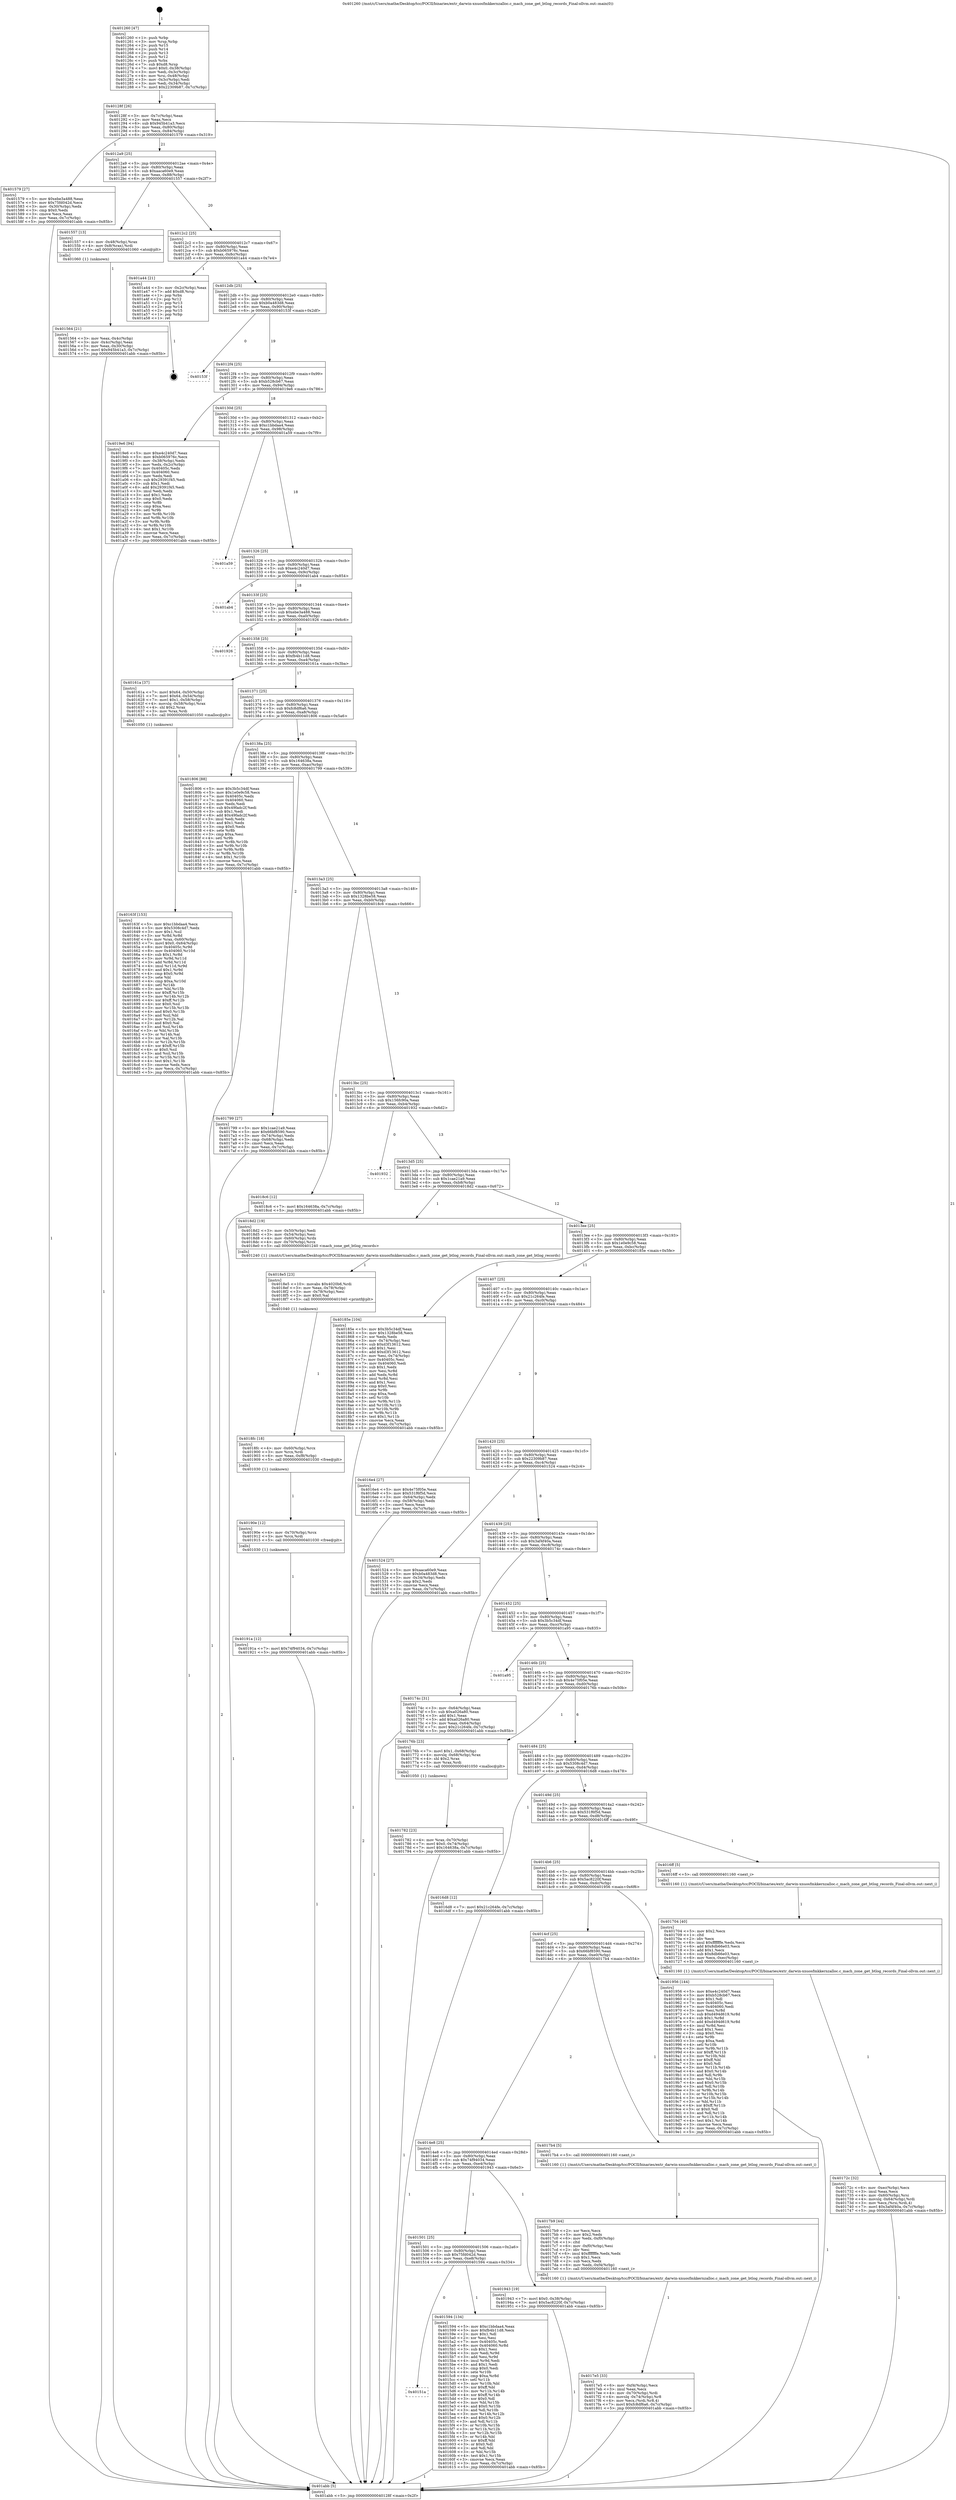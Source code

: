 digraph "0x401260" {
  label = "0x401260 (/mnt/c/Users/mathe/Desktop/tcc/POCII/binaries/extr_darwin-xnuosfmkkernzalloc.c_mach_zone_get_btlog_records_Final-ollvm.out::main(0))"
  labelloc = "t"
  node[shape=record]

  Entry [label="",width=0.3,height=0.3,shape=circle,fillcolor=black,style=filled]
  "0x40128f" [label="{
     0x40128f [26]\l
     | [instrs]\l
     &nbsp;&nbsp;0x40128f \<+3\>: mov -0x7c(%rbp),%eax\l
     &nbsp;&nbsp;0x401292 \<+2\>: mov %eax,%ecx\l
     &nbsp;&nbsp;0x401294 \<+6\>: sub $0x945b41a3,%ecx\l
     &nbsp;&nbsp;0x40129a \<+3\>: mov %eax,-0x80(%rbp)\l
     &nbsp;&nbsp;0x40129d \<+6\>: mov %ecx,-0x84(%rbp)\l
     &nbsp;&nbsp;0x4012a3 \<+6\>: je 0000000000401579 \<main+0x319\>\l
  }"]
  "0x401579" [label="{
     0x401579 [27]\l
     | [instrs]\l
     &nbsp;&nbsp;0x401579 \<+5\>: mov $0xebe3a488,%eax\l
     &nbsp;&nbsp;0x40157e \<+5\>: mov $0x75fd042d,%ecx\l
     &nbsp;&nbsp;0x401583 \<+3\>: mov -0x30(%rbp),%edx\l
     &nbsp;&nbsp;0x401586 \<+3\>: cmp $0x0,%edx\l
     &nbsp;&nbsp;0x401589 \<+3\>: cmove %ecx,%eax\l
     &nbsp;&nbsp;0x40158c \<+3\>: mov %eax,-0x7c(%rbp)\l
     &nbsp;&nbsp;0x40158f \<+5\>: jmp 0000000000401abb \<main+0x85b\>\l
  }"]
  "0x4012a9" [label="{
     0x4012a9 [25]\l
     | [instrs]\l
     &nbsp;&nbsp;0x4012a9 \<+5\>: jmp 00000000004012ae \<main+0x4e\>\l
     &nbsp;&nbsp;0x4012ae \<+3\>: mov -0x80(%rbp),%eax\l
     &nbsp;&nbsp;0x4012b1 \<+5\>: sub $0xaaca60e9,%eax\l
     &nbsp;&nbsp;0x4012b6 \<+6\>: mov %eax,-0x88(%rbp)\l
     &nbsp;&nbsp;0x4012bc \<+6\>: je 0000000000401557 \<main+0x2f7\>\l
  }"]
  Exit [label="",width=0.3,height=0.3,shape=circle,fillcolor=black,style=filled,peripheries=2]
  "0x401557" [label="{
     0x401557 [13]\l
     | [instrs]\l
     &nbsp;&nbsp;0x401557 \<+4\>: mov -0x48(%rbp),%rax\l
     &nbsp;&nbsp;0x40155b \<+4\>: mov 0x8(%rax),%rdi\l
     &nbsp;&nbsp;0x40155f \<+5\>: call 0000000000401060 \<atoi@plt\>\l
     | [calls]\l
     &nbsp;&nbsp;0x401060 \{1\} (unknown)\l
  }"]
  "0x4012c2" [label="{
     0x4012c2 [25]\l
     | [instrs]\l
     &nbsp;&nbsp;0x4012c2 \<+5\>: jmp 00000000004012c7 \<main+0x67\>\l
     &nbsp;&nbsp;0x4012c7 \<+3\>: mov -0x80(%rbp),%eax\l
     &nbsp;&nbsp;0x4012ca \<+5\>: sub $0xb065976c,%eax\l
     &nbsp;&nbsp;0x4012cf \<+6\>: mov %eax,-0x8c(%rbp)\l
     &nbsp;&nbsp;0x4012d5 \<+6\>: je 0000000000401a44 \<main+0x7e4\>\l
  }"]
  "0x40191a" [label="{
     0x40191a [12]\l
     | [instrs]\l
     &nbsp;&nbsp;0x40191a \<+7\>: movl $0x74f94034,-0x7c(%rbp)\l
     &nbsp;&nbsp;0x401921 \<+5\>: jmp 0000000000401abb \<main+0x85b\>\l
  }"]
  "0x401a44" [label="{
     0x401a44 [21]\l
     | [instrs]\l
     &nbsp;&nbsp;0x401a44 \<+3\>: mov -0x2c(%rbp),%eax\l
     &nbsp;&nbsp;0x401a47 \<+7\>: add $0xd8,%rsp\l
     &nbsp;&nbsp;0x401a4e \<+1\>: pop %rbx\l
     &nbsp;&nbsp;0x401a4f \<+2\>: pop %r12\l
     &nbsp;&nbsp;0x401a51 \<+2\>: pop %r13\l
     &nbsp;&nbsp;0x401a53 \<+2\>: pop %r14\l
     &nbsp;&nbsp;0x401a55 \<+2\>: pop %r15\l
     &nbsp;&nbsp;0x401a57 \<+1\>: pop %rbp\l
     &nbsp;&nbsp;0x401a58 \<+1\>: ret\l
  }"]
  "0x4012db" [label="{
     0x4012db [25]\l
     | [instrs]\l
     &nbsp;&nbsp;0x4012db \<+5\>: jmp 00000000004012e0 \<main+0x80\>\l
     &nbsp;&nbsp;0x4012e0 \<+3\>: mov -0x80(%rbp),%eax\l
     &nbsp;&nbsp;0x4012e3 \<+5\>: sub $0xb0a483d8,%eax\l
     &nbsp;&nbsp;0x4012e8 \<+6\>: mov %eax,-0x90(%rbp)\l
     &nbsp;&nbsp;0x4012ee \<+6\>: je 000000000040153f \<main+0x2df\>\l
  }"]
  "0x40190e" [label="{
     0x40190e [12]\l
     | [instrs]\l
     &nbsp;&nbsp;0x40190e \<+4\>: mov -0x70(%rbp),%rcx\l
     &nbsp;&nbsp;0x401912 \<+3\>: mov %rcx,%rdi\l
     &nbsp;&nbsp;0x401915 \<+5\>: call 0000000000401030 \<free@plt\>\l
     | [calls]\l
     &nbsp;&nbsp;0x401030 \{1\} (unknown)\l
  }"]
  "0x40153f" [label="{
     0x40153f\l
  }", style=dashed]
  "0x4012f4" [label="{
     0x4012f4 [25]\l
     | [instrs]\l
     &nbsp;&nbsp;0x4012f4 \<+5\>: jmp 00000000004012f9 \<main+0x99\>\l
     &nbsp;&nbsp;0x4012f9 \<+3\>: mov -0x80(%rbp),%eax\l
     &nbsp;&nbsp;0x4012fc \<+5\>: sub $0xb528cb67,%eax\l
     &nbsp;&nbsp;0x401301 \<+6\>: mov %eax,-0x94(%rbp)\l
     &nbsp;&nbsp;0x401307 \<+6\>: je 00000000004019e6 \<main+0x786\>\l
  }"]
  "0x4018fc" [label="{
     0x4018fc [18]\l
     | [instrs]\l
     &nbsp;&nbsp;0x4018fc \<+4\>: mov -0x60(%rbp),%rcx\l
     &nbsp;&nbsp;0x401900 \<+3\>: mov %rcx,%rdi\l
     &nbsp;&nbsp;0x401903 \<+6\>: mov %eax,-0xf8(%rbp)\l
     &nbsp;&nbsp;0x401909 \<+5\>: call 0000000000401030 \<free@plt\>\l
     | [calls]\l
     &nbsp;&nbsp;0x401030 \{1\} (unknown)\l
  }"]
  "0x4019e6" [label="{
     0x4019e6 [94]\l
     | [instrs]\l
     &nbsp;&nbsp;0x4019e6 \<+5\>: mov $0xe4c240d7,%eax\l
     &nbsp;&nbsp;0x4019eb \<+5\>: mov $0xb065976c,%ecx\l
     &nbsp;&nbsp;0x4019f0 \<+3\>: mov -0x38(%rbp),%edx\l
     &nbsp;&nbsp;0x4019f3 \<+3\>: mov %edx,-0x2c(%rbp)\l
     &nbsp;&nbsp;0x4019f6 \<+7\>: mov 0x40405c,%edx\l
     &nbsp;&nbsp;0x4019fd \<+7\>: mov 0x404060,%esi\l
     &nbsp;&nbsp;0x401a04 \<+2\>: mov %edx,%edi\l
     &nbsp;&nbsp;0x401a06 \<+6\>: sub $0x29391f45,%edi\l
     &nbsp;&nbsp;0x401a0c \<+3\>: sub $0x1,%edi\l
     &nbsp;&nbsp;0x401a0f \<+6\>: add $0x29391f45,%edi\l
     &nbsp;&nbsp;0x401a15 \<+3\>: imul %edi,%edx\l
     &nbsp;&nbsp;0x401a18 \<+3\>: and $0x1,%edx\l
     &nbsp;&nbsp;0x401a1b \<+3\>: cmp $0x0,%edx\l
     &nbsp;&nbsp;0x401a1e \<+4\>: sete %r8b\l
     &nbsp;&nbsp;0x401a22 \<+3\>: cmp $0xa,%esi\l
     &nbsp;&nbsp;0x401a25 \<+4\>: setl %r9b\l
     &nbsp;&nbsp;0x401a29 \<+3\>: mov %r8b,%r10b\l
     &nbsp;&nbsp;0x401a2c \<+3\>: and %r9b,%r10b\l
     &nbsp;&nbsp;0x401a2f \<+3\>: xor %r9b,%r8b\l
     &nbsp;&nbsp;0x401a32 \<+3\>: or %r8b,%r10b\l
     &nbsp;&nbsp;0x401a35 \<+4\>: test $0x1,%r10b\l
     &nbsp;&nbsp;0x401a39 \<+3\>: cmovne %ecx,%eax\l
     &nbsp;&nbsp;0x401a3c \<+3\>: mov %eax,-0x7c(%rbp)\l
     &nbsp;&nbsp;0x401a3f \<+5\>: jmp 0000000000401abb \<main+0x85b\>\l
  }"]
  "0x40130d" [label="{
     0x40130d [25]\l
     | [instrs]\l
     &nbsp;&nbsp;0x40130d \<+5\>: jmp 0000000000401312 \<main+0xb2\>\l
     &nbsp;&nbsp;0x401312 \<+3\>: mov -0x80(%rbp),%eax\l
     &nbsp;&nbsp;0x401315 \<+5\>: sub $0xc1bbdaa4,%eax\l
     &nbsp;&nbsp;0x40131a \<+6\>: mov %eax,-0x98(%rbp)\l
     &nbsp;&nbsp;0x401320 \<+6\>: je 0000000000401a59 \<main+0x7f9\>\l
  }"]
  "0x4018e5" [label="{
     0x4018e5 [23]\l
     | [instrs]\l
     &nbsp;&nbsp;0x4018e5 \<+10\>: movabs $0x4020b6,%rdi\l
     &nbsp;&nbsp;0x4018ef \<+3\>: mov %eax,-0x78(%rbp)\l
     &nbsp;&nbsp;0x4018f2 \<+3\>: mov -0x78(%rbp),%esi\l
     &nbsp;&nbsp;0x4018f5 \<+2\>: mov $0x0,%al\l
     &nbsp;&nbsp;0x4018f7 \<+5\>: call 0000000000401040 \<printf@plt\>\l
     | [calls]\l
     &nbsp;&nbsp;0x401040 \{1\} (unknown)\l
  }"]
  "0x401a59" [label="{
     0x401a59\l
  }", style=dashed]
  "0x401326" [label="{
     0x401326 [25]\l
     | [instrs]\l
     &nbsp;&nbsp;0x401326 \<+5\>: jmp 000000000040132b \<main+0xcb\>\l
     &nbsp;&nbsp;0x40132b \<+3\>: mov -0x80(%rbp),%eax\l
     &nbsp;&nbsp;0x40132e \<+5\>: sub $0xe4c240d7,%eax\l
     &nbsp;&nbsp;0x401333 \<+6\>: mov %eax,-0x9c(%rbp)\l
     &nbsp;&nbsp;0x401339 \<+6\>: je 0000000000401ab4 \<main+0x854\>\l
  }"]
  "0x4017e5" [label="{
     0x4017e5 [33]\l
     | [instrs]\l
     &nbsp;&nbsp;0x4017e5 \<+6\>: mov -0xf4(%rbp),%ecx\l
     &nbsp;&nbsp;0x4017eb \<+3\>: imul %eax,%ecx\l
     &nbsp;&nbsp;0x4017ee \<+4\>: mov -0x70(%rbp),%rdi\l
     &nbsp;&nbsp;0x4017f2 \<+4\>: movslq -0x74(%rbp),%r8\l
     &nbsp;&nbsp;0x4017f6 \<+4\>: mov %ecx,(%rdi,%r8,4)\l
     &nbsp;&nbsp;0x4017fa \<+7\>: movl $0xfc8df6a6,-0x7c(%rbp)\l
     &nbsp;&nbsp;0x401801 \<+5\>: jmp 0000000000401abb \<main+0x85b\>\l
  }"]
  "0x401ab4" [label="{
     0x401ab4\l
  }", style=dashed]
  "0x40133f" [label="{
     0x40133f [25]\l
     | [instrs]\l
     &nbsp;&nbsp;0x40133f \<+5\>: jmp 0000000000401344 \<main+0xe4\>\l
     &nbsp;&nbsp;0x401344 \<+3\>: mov -0x80(%rbp),%eax\l
     &nbsp;&nbsp;0x401347 \<+5\>: sub $0xebe3a488,%eax\l
     &nbsp;&nbsp;0x40134c \<+6\>: mov %eax,-0xa0(%rbp)\l
     &nbsp;&nbsp;0x401352 \<+6\>: je 0000000000401926 \<main+0x6c6\>\l
  }"]
  "0x4017b9" [label="{
     0x4017b9 [44]\l
     | [instrs]\l
     &nbsp;&nbsp;0x4017b9 \<+2\>: xor %ecx,%ecx\l
     &nbsp;&nbsp;0x4017bb \<+5\>: mov $0x2,%edx\l
     &nbsp;&nbsp;0x4017c0 \<+6\>: mov %edx,-0xf0(%rbp)\l
     &nbsp;&nbsp;0x4017c6 \<+1\>: cltd\l
     &nbsp;&nbsp;0x4017c7 \<+6\>: mov -0xf0(%rbp),%esi\l
     &nbsp;&nbsp;0x4017cd \<+2\>: idiv %esi\l
     &nbsp;&nbsp;0x4017cf \<+6\>: imul $0xfffffffe,%edx,%edx\l
     &nbsp;&nbsp;0x4017d5 \<+3\>: sub $0x1,%ecx\l
     &nbsp;&nbsp;0x4017d8 \<+2\>: sub %ecx,%edx\l
     &nbsp;&nbsp;0x4017da \<+6\>: mov %edx,-0xf4(%rbp)\l
     &nbsp;&nbsp;0x4017e0 \<+5\>: call 0000000000401160 \<next_i\>\l
     | [calls]\l
     &nbsp;&nbsp;0x401160 \{1\} (/mnt/c/Users/mathe/Desktop/tcc/POCII/binaries/extr_darwin-xnuosfmkkernzalloc.c_mach_zone_get_btlog_records_Final-ollvm.out::next_i)\l
  }"]
  "0x401926" [label="{
     0x401926\l
  }", style=dashed]
  "0x401358" [label="{
     0x401358 [25]\l
     | [instrs]\l
     &nbsp;&nbsp;0x401358 \<+5\>: jmp 000000000040135d \<main+0xfd\>\l
     &nbsp;&nbsp;0x40135d \<+3\>: mov -0x80(%rbp),%eax\l
     &nbsp;&nbsp;0x401360 \<+5\>: sub $0xfb4b11d8,%eax\l
     &nbsp;&nbsp;0x401365 \<+6\>: mov %eax,-0xa4(%rbp)\l
     &nbsp;&nbsp;0x40136b \<+6\>: je 000000000040161a \<main+0x3ba\>\l
  }"]
  "0x401782" [label="{
     0x401782 [23]\l
     | [instrs]\l
     &nbsp;&nbsp;0x401782 \<+4\>: mov %rax,-0x70(%rbp)\l
     &nbsp;&nbsp;0x401786 \<+7\>: movl $0x0,-0x74(%rbp)\l
     &nbsp;&nbsp;0x40178d \<+7\>: movl $0x164638a,-0x7c(%rbp)\l
     &nbsp;&nbsp;0x401794 \<+5\>: jmp 0000000000401abb \<main+0x85b\>\l
  }"]
  "0x40161a" [label="{
     0x40161a [37]\l
     | [instrs]\l
     &nbsp;&nbsp;0x40161a \<+7\>: movl $0x64,-0x50(%rbp)\l
     &nbsp;&nbsp;0x401621 \<+7\>: movl $0x64,-0x54(%rbp)\l
     &nbsp;&nbsp;0x401628 \<+7\>: movl $0x1,-0x58(%rbp)\l
     &nbsp;&nbsp;0x40162f \<+4\>: movslq -0x58(%rbp),%rax\l
     &nbsp;&nbsp;0x401633 \<+4\>: shl $0x2,%rax\l
     &nbsp;&nbsp;0x401637 \<+3\>: mov %rax,%rdi\l
     &nbsp;&nbsp;0x40163a \<+5\>: call 0000000000401050 \<malloc@plt\>\l
     | [calls]\l
     &nbsp;&nbsp;0x401050 \{1\} (unknown)\l
  }"]
  "0x401371" [label="{
     0x401371 [25]\l
     | [instrs]\l
     &nbsp;&nbsp;0x401371 \<+5\>: jmp 0000000000401376 \<main+0x116\>\l
     &nbsp;&nbsp;0x401376 \<+3\>: mov -0x80(%rbp),%eax\l
     &nbsp;&nbsp;0x401379 \<+5\>: sub $0xfc8df6a6,%eax\l
     &nbsp;&nbsp;0x40137e \<+6\>: mov %eax,-0xa8(%rbp)\l
     &nbsp;&nbsp;0x401384 \<+6\>: je 0000000000401806 \<main+0x5a6\>\l
  }"]
  "0x40172c" [label="{
     0x40172c [32]\l
     | [instrs]\l
     &nbsp;&nbsp;0x40172c \<+6\>: mov -0xec(%rbp),%ecx\l
     &nbsp;&nbsp;0x401732 \<+3\>: imul %eax,%ecx\l
     &nbsp;&nbsp;0x401735 \<+4\>: mov -0x60(%rbp),%rsi\l
     &nbsp;&nbsp;0x401739 \<+4\>: movslq -0x64(%rbp),%rdi\l
     &nbsp;&nbsp;0x40173d \<+3\>: mov %ecx,(%rsi,%rdi,4)\l
     &nbsp;&nbsp;0x401740 \<+7\>: movl $0x3af4f40a,-0x7c(%rbp)\l
     &nbsp;&nbsp;0x401747 \<+5\>: jmp 0000000000401abb \<main+0x85b\>\l
  }"]
  "0x401806" [label="{
     0x401806 [88]\l
     | [instrs]\l
     &nbsp;&nbsp;0x401806 \<+5\>: mov $0x3b5c34df,%eax\l
     &nbsp;&nbsp;0x40180b \<+5\>: mov $0x1e0e9c58,%ecx\l
     &nbsp;&nbsp;0x401810 \<+7\>: mov 0x40405c,%edx\l
     &nbsp;&nbsp;0x401817 \<+7\>: mov 0x404060,%esi\l
     &nbsp;&nbsp;0x40181e \<+2\>: mov %edx,%edi\l
     &nbsp;&nbsp;0x401820 \<+6\>: sub $0x49fadc2f,%edi\l
     &nbsp;&nbsp;0x401826 \<+3\>: sub $0x1,%edi\l
     &nbsp;&nbsp;0x401829 \<+6\>: add $0x49fadc2f,%edi\l
     &nbsp;&nbsp;0x40182f \<+3\>: imul %edi,%edx\l
     &nbsp;&nbsp;0x401832 \<+3\>: and $0x1,%edx\l
     &nbsp;&nbsp;0x401835 \<+3\>: cmp $0x0,%edx\l
     &nbsp;&nbsp;0x401838 \<+4\>: sete %r8b\l
     &nbsp;&nbsp;0x40183c \<+3\>: cmp $0xa,%esi\l
     &nbsp;&nbsp;0x40183f \<+4\>: setl %r9b\l
     &nbsp;&nbsp;0x401843 \<+3\>: mov %r8b,%r10b\l
     &nbsp;&nbsp;0x401846 \<+3\>: and %r9b,%r10b\l
     &nbsp;&nbsp;0x401849 \<+3\>: xor %r9b,%r8b\l
     &nbsp;&nbsp;0x40184c \<+3\>: or %r8b,%r10b\l
     &nbsp;&nbsp;0x40184f \<+4\>: test $0x1,%r10b\l
     &nbsp;&nbsp;0x401853 \<+3\>: cmovne %ecx,%eax\l
     &nbsp;&nbsp;0x401856 \<+3\>: mov %eax,-0x7c(%rbp)\l
     &nbsp;&nbsp;0x401859 \<+5\>: jmp 0000000000401abb \<main+0x85b\>\l
  }"]
  "0x40138a" [label="{
     0x40138a [25]\l
     | [instrs]\l
     &nbsp;&nbsp;0x40138a \<+5\>: jmp 000000000040138f \<main+0x12f\>\l
     &nbsp;&nbsp;0x40138f \<+3\>: mov -0x80(%rbp),%eax\l
     &nbsp;&nbsp;0x401392 \<+5\>: sub $0x164638a,%eax\l
     &nbsp;&nbsp;0x401397 \<+6\>: mov %eax,-0xac(%rbp)\l
     &nbsp;&nbsp;0x40139d \<+6\>: je 0000000000401799 \<main+0x539\>\l
  }"]
  "0x401704" [label="{
     0x401704 [40]\l
     | [instrs]\l
     &nbsp;&nbsp;0x401704 \<+5\>: mov $0x2,%ecx\l
     &nbsp;&nbsp;0x401709 \<+1\>: cltd\l
     &nbsp;&nbsp;0x40170a \<+2\>: idiv %ecx\l
     &nbsp;&nbsp;0x40170c \<+6\>: imul $0xfffffffe,%edx,%ecx\l
     &nbsp;&nbsp;0x401712 \<+6\>: add $0x8db66e03,%ecx\l
     &nbsp;&nbsp;0x401718 \<+3\>: add $0x1,%ecx\l
     &nbsp;&nbsp;0x40171b \<+6\>: sub $0x8db66e03,%ecx\l
     &nbsp;&nbsp;0x401721 \<+6\>: mov %ecx,-0xec(%rbp)\l
     &nbsp;&nbsp;0x401727 \<+5\>: call 0000000000401160 \<next_i\>\l
     | [calls]\l
     &nbsp;&nbsp;0x401160 \{1\} (/mnt/c/Users/mathe/Desktop/tcc/POCII/binaries/extr_darwin-xnuosfmkkernzalloc.c_mach_zone_get_btlog_records_Final-ollvm.out::next_i)\l
  }"]
  "0x401799" [label="{
     0x401799 [27]\l
     | [instrs]\l
     &nbsp;&nbsp;0x401799 \<+5\>: mov $0x1cae21a9,%eax\l
     &nbsp;&nbsp;0x40179e \<+5\>: mov $0x66bf8590,%ecx\l
     &nbsp;&nbsp;0x4017a3 \<+3\>: mov -0x74(%rbp),%edx\l
     &nbsp;&nbsp;0x4017a6 \<+3\>: cmp -0x68(%rbp),%edx\l
     &nbsp;&nbsp;0x4017a9 \<+3\>: cmovl %ecx,%eax\l
     &nbsp;&nbsp;0x4017ac \<+3\>: mov %eax,-0x7c(%rbp)\l
     &nbsp;&nbsp;0x4017af \<+5\>: jmp 0000000000401abb \<main+0x85b\>\l
  }"]
  "0x4013a3" [label="{
     0x4013a3 [25]\l
     | [instrs]\l
     &nbsp;&nbsp;0x4013a3 \<+5\>: jmp 00000000004013a8 \<main+0x148\>\l
     &nbsp;&nbsp;0x4013a8 \<+3\>: mov -0x80(%rbp),%eax\l
     &nbsp;&nbsp;0x4013ab \<+5\>: sub $0x1328be58,%eax\l
     &nbsp;&nbsp;0x4013b0 \<+6\>: mov %eax,-0xb0(%rbp)\l
     &nbsp;&nbsp;0x4013b6 \<+6\>: je 00000000004018c6 \<main+0x666\>\l
  }"]
  "0x40163f" [label="{
     0x40163f [153]\l
     | [instrs]\l
     &nbsp;&nbsp;0x40163f \<+5\>: mov $0xc1bbdaa4,%ecx\l
     &nbsp;&nbsp;0x401644 \<+5\>: mov $0x5308c4d7,%edx\l
     &nbsp;&nbsp;0x401649 \<+3\>: mov $0x1,%sil\l
     &nbsp;&nbsp;0x40164c \<+3\>: xor %r8d,%r8d\l
     &nbsp;&nbsp;0x40164f \<+4\>: mov %rax,-0x60(%rbp)\l
     &nbsp;&nbsp;0x401653 \<+7\>: movl $0x0,-0x64(%rbp)\l
     &nbsp;&nbsp;0x40165a \<+8\>: mov 0x40405c,%r9d\l
     &nbsp;&nbsp;0x401662 \<+8\>: mov 0x404060,%r10d\l
     &nbsp;&nbsp;0x40166a \<+4\>: sub $0x1,%r8d\l
     &nbsp;&nbsp;0x40166e \<+3\>: mov %r9d,%r11d\l
     &nbsp;&nbsp;0x401671 \<+3\>: add %r8d,%r11d\l
     &nbsp;&nbsp;0x401674 \<+4\>: imul %r11d,%r9d\l
     &nbsp;&nbsp;0x401678 \<+4\>: and $0x1,%r9d\l
     &nbsp;&nbsp;0x40167c \<+4\>: cmp $0x0,%r9d\l
     &nbsp;&nbsp;0x401680 \<+3\>: sete %bl\l
     &nbsp;&nbsp;0x401683 \<+4\>: cmp $0xa,%r10d\l
     &nbsp;&nbsp;0x401687 \<+4\>: setl %r14b\l
     &nbsp;&nbsp;0x40168b \<+3\>: mov %bl,%r15b\l
     &nbsp;&nbsp;0x40168e \<+4\>: xor $0xff,%r15b\l
     &nbsp;&nbsp;0x401692 \<+3\>: mov %r14b,%r12b\l
     &nbsp;&nbsp;0x401695 \<+4\>: xor $0xff,%r12b\l
     &nbsp;&nbsp;0x401699 \<+4\>: xor $0x0,%sil\l
     &nbsp;&nbsp;0x40169d \<+3\>: mov %r15b,%r13b\l
     &nbsp;&nbsp;0x4016a0 \<+4\>: and $0x0,%r13b\l
     &nbsp;&nbsp;0x4016a4 \<+3\>: and %sil,%bl\l
     &nbsp;&nbsp;0x4016a7 \<+3\>: mov %r12b,%al\l
     &nbsp;&nbsp;0x4016aa \<+2\>: and $0x0,%al\l
     &nbsp;&nbsp;0x4016ac \<+3\>: and %sil,%r14b\l
     &nbsp;&nbsp;0x4016af \<+3\>: or %bl,%r13b\l
     &nbsp;&nbsp;0x4016b2 \<+3\>: or %r14b,%al\l
     &nbsp;&nbsp;0x4016b5 \<+3\>: xor %al,%r13b\l
     &nbsp;&nbsp;0x4016b8 \<+3\>: or %r12b,%r15b\l
     &nbsp;&nbsp;0x4016bb \<+4\>: xor $0xff,%r15b\l
     &nbsp;&nbsp;0x4016bf \<+4\>: or $0x0,%sil\l
     &nbsp;&nbsp;0x4016c3 \<+3\>: and %sil,%r15b\l
     &nbsp;&nbsp;0x4016c6 \<+3\>: or %r15b,%r13b\l
     &nbsp;&nbsp;0x4016c9 \<+4\>: test $0x1,%r13b\l
     &nbsp;&nbsp;0x4016cd \<+3\>: cmovne %edx,%ecx\l
     &nbsp;&nbsp;0x4016d0 \<+3\>: mov %ecx,-0x7c(%rbp)\l
     &nbsp;&nbsp;0x4016d3 \<+5\>: jmp 0000000000401abb \<main+0x85b\>\l
  }"]
  "0x4018c6" [label="{
     0x4018c6 [12]\l
     | [instrs]\l
     &nbsp;&nbsp;0x4018c6 \<+7\>: movl $0x164638a,-0x7c(%rbp)\l
     &nbsp;&nbsp;0x4018cd \<+5\>: jmp 0000000000401abb \<main+0x85b\>\l
  }"]
  "0x4013bc" [label="{
     0x4013bc [25]\l
     | [instrs]\l
     &nbsp;&nbsp;0x4013bc \<+5\>: jmp 00000000004013c1 \<main+0x161\>\l
     &nbsp;&nbsp;0x4013c1 \<+3\>: mov -0x80(%rbp),%eax\l
     &nbsp;&nbsp;0x4013c4 \<+5\>: sub $0x156fc90a,%eax\l
     &nbsp;&nbsp;0x4013c9 \<+6\>: mov %eax,-0xb4(%rbp)\l
     &nbsp;&nbsp;0x4013cf \<+6\>: je 0000000000401932 \<main+0x6d2\>\l
  }"]
  "0x40151a" [label="{
     0x40151a\l
  }", style=dashed]
  "0x401932" [label="{
     0x401932\l
  }", style=dashed]
  "0x4013d5" [label="{
     0x4013d5 [25]\l
     | [instrs]\l
     &nbsp;&nbsp;0x4013d5 \<+5\>: jmp 00000000004013da \<main+0x17a\>\l
     &nbsp;&nbsp;0x4013da \<+3\>: mov -0x80(%rbp),%eax\l
     &nbsp;&nbsp;0x4013dd \<+5\>: sub $0x1cae21a9,%eax\l
     &nbsp;&nbsp;0x4013e2 \<+6\>: mov %eax,-0xb8(%rbp)\l
     &nbsp;&nbsp;0x4013e8 \<+6\>: je 00000000004018d2 \<main+0x672\>\l
  }"]
  "0x401594" [label="{
     0x401594 [134]\l
     | [instrs]\l
     &nbsp;&nbsp;0x401594 \<+5\>: mov $0xc1bbdaa4,%eax\l
     &nbsp;&nbsp;0x401599 \<+5\>: mov $0xfb4b11d8,%ecx\l
     &nbsp;&nbsp;0x40159e \<+2\>: mov $0x1,%dl\l
     &nbsp;&nbsp;0x4015a0 \<+2\>: xor %esi,%esi\l
     &nbsp;&nbsp;0x4015a2 \<+7\>: mov 0x40405c,%edi\l
     &nbsp;&nbsp;0x4015a9 \<+8\>: mov 0x404060,%r8d\l
     &nbsp;&nbsp;0x4015b1 \<+3\>: sub $0x1,%esi\l
     &nbsp;&nbsp;0x4015b4 \<+3\>: mov %edi,%r9d\l
     &nbsp;&nbsp;0x4015b7 \<+3\>: add %esi,%r9d\l
     &nbsp;&nbsp;0x4015ba \<+4\>: imul %r9d,%edi\l
     &nbsp;&nbsp;0x4015be \<+3\>: and $0x1,%edi\l
     &nbsp;&nbsp;0x4015c1 \<+3\>: cmp $0x0,%edi\l
     &nbsp;&nbsp;0x4015c4 \<+4\>: sete %r10b\l
     &nbsp;&nbsp;0x4015c8 \<+4\>: cmp $0xa,%r8d\l
     &nbsp;&nbsp;0x4015cc \<+4\>: setl %r11b\l
     &nbsp;&nbsp;0x4015d0 \<+3\>: mov %r10b,%bl\l
     &nbsp;&nbsp;0x4015d3 \<+3\>: xor $0xff,%bl\l
     &nbsp;&nbsp;0x4015d6 \<+3\>: mov %r11b,%r14b\l
     &nbsp;&nbsp;0x4015d9 \<+4\>: xor $0xff,%r14b\l
     &nbsp;&nbsp;0x4015dd \<+3\>: xor $0x0,%dl\l
     &nbsp;&nbsp;0x4015e0 \<+3\>: mov %bl,%r15b\l
     &nbsp;&nbsp;0x4015e3 \<+4\>: and $0x0,%r15b\l
     &nbsp;&nbsp;0x4015e7 \<+3\>: and %dl,%r10b\l
     &nbsp;&nbsp;0x4015ea \<+3\>: mov %r14b,%r12b\l
     &nbsp;&nbsp;0x4015ed \<+4\>: and $0x0,%r12b\l
     &nbsp;&nbsp;0x4015f1 \<+3\>: and %dl,%r11b\l
     &nbsp;&nbsp;0x4015f4 \<+3\>: or %r10b,%r15b\l
     &nbsp;&nbsp;0x4015f7 \<+3\>: or %r11b,%r12b\l
     &nbsp;&nbsp;0x4015fa \<+3\>: xor %r12b,%r15b\l
     &nbsp;&nbsp;0x4015fd \<+3\>: or %r14b,%bl\l
     &nbsp;&nbsp;0x401600 \<+3\>: xor $0xff,%bl\l
     &nbsp;&nbsp;0x401603 \<+3\>: or $0x0,%dl\l
     &nbsp;&nbsp;0x401606 \<+2\>: and %dl,%bl\l
     &nbsp;&nbsp;0x401608 \<+3\>: or %bl,%r15b\l
     &nbsp;&nbsp;0x40160b \<+4\>: test $0x1,%r15b\l
     &nbsp;&nbsp;0x40160f \<+3\>: cmovne %ecx,%eax\l
     &nbsp;&nbsp;0x401612 \<+3\>: mov %eax,-0x7c(%rbp)\l
     &nbsp;&nbsp;0x401615 \<+5\>: jmp 0000000000401abb \<main+0x85b\>\l
  }"]
  "0x4018d2" [label="{
     0x4018d2 [19]\l
     | [instrs]\l
     &nbsp;&nbsp;0x4018d2 \<+3\>: mov -0x50(%rbp),%edi\l
     &nbsp;&nbsp;0x4018d5 \<+3\>: mov -0x54(%rbp),%esi\l
     &nbsp;&nbsp;0x4018d8 \<+4\>: mov -0x60(%rbp),%rdx\l
     &nbsp;&nbsp;0x4018dc \<+4\>: mov -0x70(%rbp),%rcx\l
     &nbsp;&nbsp;0x4018e0 \<+5\>: call 0000000000401240 \<mach_zone_get_btlog_records\>\l
     | [calls]\l
     &nbsp;&nbsp;0x401240 \{1\} (/mnt/c/Users/mathe/Desktop/tcc/POCII/binaries/extr_darwin-xnuosfmkkernzalloc.c_mach_zone_get_btlog_records_Final-ollvm.out::mach_zone_get_btlog_records)\l
  }"]
  "0x4013ee" [label="{
     0x4013ee [25]\l
     | [instrs]\l
     &nbsp;&nbsp;0x4013ee \<+5\>: jmp 00000000004013f3 \<main+0x193\>\l
     &nbsp;&nbsp;0x4013f3 \<+3\>: mov -0x80(%rbp),%eax\l
     &nbsp;&nbsp;0x4013f6 \<+5\>: sub $0x1e0e9c58,%eax\l
     &nbsp;&nbsp;0x4013fb \<+6\>: mov %eax,-0xbc(%rbp)\l
     &nbsp;&nbsp;0x401401 \<+6\>: je 000000000040185e \<main+0x5fe\>\l
  }"]
  "0x401501" [label="{
     0x401501 [25]\l
     | [instrs]\l
     &nbsp;&nbsp;0x401501 \<+5\>: jmp 0000000000401506 \<main+0x2a6\>\l
     &nbsp;&nbsp;0x401506 \<+3\>: mov -0x80(%rbp),%eax\l
     &nbsp;&nbsp;0x401509 \<+5\>: sub $0x75fd042d,%eax\l
     &nbsp;&nbsp;0x40150e \<+6\>: mov %eax,-0xe8(%rbp)\l
     &nbsp;&nbsp;0x401514 \<+6\>: je 0000000000401594 \<main+0x334\>\l
  }"]
  "0x40185e" [label="{
     0x40185e [104]\l
     | [instrs]\l
     &nbsp;&nbsp;0x40185e \<+5\>: mov $0x3b5c34df,%eax\l
     &nbsp;&nbsp;0x401863 \<+5\>: mov $0x1328be58,%ecx\l
     &nbsp;&nbsp;0x401868 \<+2\>: xor %edx,%edx\l
     &nbsp;&nbsp;0x40186a \<+3\>: mov -0x74(%rbp),%esi\l
     &nbsp;&nbsp;0x40186d \<+6\>: sub $0xd3f13612,%esi\l
     &nbsp;&nbsp;0x401873 \<+3\>: add $0x1,%esi\l
     &nbsp;&nbsp;0x401876 \<+6\>: add $0xd3f13612,%esi\l
     &nbsp;&nbsp;0x40187c \<+3\>: mov %esi,-0x74(%rbp)\l
     &nbsp;&nbsp;0x40187f \<+7\>: mov 0x40405c,%esi\l
     &nbsp;&nbsp;0x401886 \<+7\>: mov 0x404060,%edi\l
     &nbsp;&nbsp;0x40188d \<+3\>: sub $0x1,%edx\l
     &nbsp;&nbsp;0x401890 \<+3\>: mov %esi,%r8d\l
     &nbsp;&nbsp;0x401893 \<+3\>: add %edx,%r8d\l
     &nbsp;&nbsp;0x401896 \<+4\>: imul %r8d,%esi\l
     &nbsp;&nbsp;0x40189a \<+3\>: and $0x1,%esi\l
     &nbsp;&nbsp;0x40189d \<+3\>: cmp $0x0,%esi\l
     &nbsp;&nbsp;0x4018a0 \<+4\>: sete %r9b\l
     &nbsp;&nbsp;0x4018a4 \<+3\>: cmp $0xa,%edi\l
     &nbsp;&nbsp;0x4018a7 \<+4\>: setl %r10b\l
     &nbsp;&nbsp;0x4018ab \<+3\>: mov %r9b,%r11b\l
     &nbsp;&nbsp;0x4018ae \<+3\>: and %r10b,%r11b\l
     &nbsp;&nbsp;0x4018b1 \<+3\>: xor %r10b,%r9b\l
     &nbsp;&nbsp;0x4018b4 \<+3\>: or %r9b,%r11b\l
     &nbsp;&nbsp;0x4018b7 \<+4\>: test $0x1,%r11b\l
     &nbsp;&nbsp;0x4018bb \<+3\>: cmovne %ecx,%eax\l
     &nbsp;&nbsp;0x4018be \<+3\>: mov %eax,-0x7c(%rbp)\l
     &nbsp;&nbsp;0x4018c1 \<+5\>: jmp 0000000000401abb \<main+0x85b\>\l
  }"]
  "0x401407" [label="{
     0x401407 [25]\l
     | [instrs]\l
     &nbsp;&nbsp;0x401407 \<+5\>: jmp 000000000040140c \<main+0x1ac\>\l
     &nbsp;&nbsp;0x40140c \<+3\>: mov -0x80(%rbp),%eax\l
     &nbsp;&nbsp;0x40140f \<+5\>: sub $0x21c264fe,%eax\l
     &nbsp;&nbsp;0x401414 \<+6\>: mov %eax,-0xc0(%rbp)\l
     &nbsp;&nbsp;0x40141a \<+6\>: je 00000000004016e4 \<main+0x484\>\l
  }"]
  "0x401943" [label="{
     0x401943 [19]\l
     | [instrs]\l
     &nbsp;&nbsp;0x401943 \<+7\>: movl $0x0,-0x38(%rbp)\l
     &nbsp;&nbsp;0x40194a \<+7\>: movl $0x5ac8220f,-0x7c(%rbp)\l
     &nbsp;&nbsp;0x401951 \<+5\>: jmp 0000000000401abb \<main+0x85b\>\l
  }"]
  "0x4016e4" [label="{
     0x4016e4 [27]\l
     | [instrs]\l
     &nbsp;&nbsp;0x4016e4 \<+5\>: mov $0x4e75f05e,%eax\l
     &nbsp;&nbsp;0x4016e9 \<+5\>: mov $0x531f6f5d,%ecx\l
     &nbsp;&nbsp;0x4016ee \<+3\>: mov -0x64(%rbp),%edx\l
     &nbsp;&nbsp;0x4016f1 \<+3\>: cmp -0x58(%rbp),%edx\l
     &nbsp;&nbsp;0x4016f4 \<+3\>: cmovl %ecx,%eax\l
     &nbsp;&nbsp;0x4016f7 \<+3\>: mov %eax,-0x7c(%rbp)\l
     &nbsp;&nbsp;0x4016fa \<+5\>: jmp 0000000000401abb \<main+0x85b\>\l
  }"]
  "0x401420" [label="{
     0x401420 [25]\l
     | [instrs]\l
     &nbsp;&nbsp;0x401420 \<+5\>: jmp 0000000000401425 \<main+0x1c5\>\l
     &nbsp;&nbsp;0x401425 \<+3\>: mov -0x80(%rbp),%eax\l
     &nbsp;&nbsp;0x401428 \<+5\>: sub $0x22309b87,%eax\l
     &nbsp;&nbsp;0x40142d \<+6\>: mov %eax,-0xc4(%rbp)\l
     &nbsp;&nbsp;0x401433 \<+6\>: je 0000000000401524 \<main+0x2c4\>\l
  }"]
  "0x4014e8" [label="{
     0x4014e8 [25]\l
     | [instrs]\l
     &nbsp;&nbsp;0x4014e8 \<+5\>: jmp 00000000004014ed \<main+0x28d\>\l
     &nbsp;&nbsp;0x4014ed \<+3\>: mov -0x80(%rbp),%eax\l
     &nbsp;&nbsp;0x4014f0 \<+5\>: sub $0x74f94034,%eax\l
     &nbsp;&nbsp;0x4014f5 \<+6\>: mov %eax,-0xe4(%rbp)\l
     &nbsp;&nbsp;0x4014fb \<+6\>: je 0000000000401943 \<main+0x6e3\>\l
  }"]
  "0x401524" [label="{
     0x401524 [27]\l
     | [instrs]\l
     &nbsp;&nbsp;0x401524 \<+5\>: mov $0xaaca60e9,%eax\l
     &nbsp;&nbsp;0x401529 \<+5\>: mov $0xb0a483d8,%ecx\l
     &nbsp;&nbsp;0x40152e \<+3\>: mov -0x34(%rbp),%edx\l
     &nbsp;&nbsp;0x401531 \<+3\>: cmp $0x2,%edx\l
     &nbsp;&nbsp;0x401534 \<+3\>: cmovne %ecx,%eax\l
     &nbsp;&nbsp;0x401537 \<+3\>: mov %eax,-0x7c(%rbp)\l
     &nbsp;&nbsp;0x40153a \<+5\>: jmp 0000000000401abb \<main+0x85b\>\l
  }"]
  "0x401439" [label="{
     0x401439 [25]\l
     | [instrs]\l
     &nbsp;&nbsp;0x401439 \<+5\>: jmp 000000000040143e \<main+0x1de\>\l
     &nbsp;&nbsp;0x40143e \<+3\>: mov -0x80(%rbp),%eax\l
     &nbsp;&nbsp;0x401441 \<+5\>: sub $0x3af4f40a,%eax\l
     &nbsp;&nbsp;0x401446 \<+6\>: mov %eax,-0xc8(%rbp)\l
     &nbsp;&nbsp;0x40144c \<+6\>: je 000000000040174c \<main+0x4ec\>\l
  }"]
  "0x401abb" [label="{
     0x401abb [5]\l
     | [instrs]\l
     &nbsp;&nbsp;0x401abb \<+5\>: jmp 000000000040128f \<main+0x2f\>\l
  }"]
  "0x401260" [label="{
     0x401260 [47]\l
     | [instrs]\l
     &nbsp;&nbsp;0x401260 \<+1\>: push %rbp\l
     &nbsp;&nbsp;0x401261 \<+3\>: mov %rsp,%rbp\l
     &nbsp;&nbsp;0x401264 \<+2\>: push %r15\l
     &nbsp;&nbsp;0x401266 \<+2\>: push %r14\l
     &nbsp;&nbsp;0x401268 \<+2\>: push %r13\l
     &nbsp;&nbsp;0x40126a \<+2\>: push %r12\l
     &nbsp;&nbsp;0x40126c \<+1\>: push %rbx\l
     &nbsp;&nbsp;0x40126d \<+7\>: sub $0xd8,%rsp\l
     &nbsp;&nbsp;0x401274 \<+7\>: movl $0x0,-0x38(%rbp)\l
     &nbsp;&nbsp;0x40127b \<+3\>: mov %edi,-0x3c(%rbp)\l
     &nbsp;&nbsp;0x40127e \<+4\>: mov %rsi,-0x48(%rbp)\l
     &nbsp;&nbsp;0x401282 \<+3\>: mov -0x3c(%rbp),%edi\l
     &nbsp;&nbsp;0x401285 \<+3\>: mov %edi,-0x34(%rbp)\l
     &nbsp;&nbsp;0x401288 \<+7\>: movl $0x22309b87,-0x7c(%rbp)\l
  }"]
  "0x401564" [label="{
     0x401564 [21]\l
     | [instrs]\l
     &nbsp;&nbsp;0x401564 \<+3\>: mov %eax,-0x4c(%rbp)\l
     &nbsp;&nbsp;0x401567 \<+3\>: mov -0x4c(%rbp),%eax\l
     &nbsp;&nbsp;0x40156a \<+3\>: mov %eax,-0x30(%rbp)\l
     &nbsp;&nbsp;0x40156d \<+7\>: movl $0x945b41a3,-0x7c(%rbp)\l
     &nbsp;&nbsp;0x401574 \<+5\>: jmp 0000000000401abb \<main+0x85b\>\l
  }"]
  "0x4017b4" [label="{
     0x4017b4 [5]\l
     | [instrs]\l
     &nbsp;&nbsp;0x4017b4 \<+5\>: call 0000000000401160 \<next_i\>\l
     | [calls]\l
     &nbsp;&nbsp;0x401160 \{1\} (/mnt/c/Users/mathe/Desktop/tcc/POCII/binaries/extr_darwin-xnuosfmkkernzalloc.c_mach_zone_get_btlog_records_Final-ollvm.out::next_i)\l
  }"]
  "0x40174c" [label="{
     0x40174c [31]\l
     | [instrs]\l
     &nbsp;&nbsp;0x40174c \<+3\>: mov -0x64(%rbp),%eax\l
     &nbsp;&nbsp;0x40174f \<+5\>: sub $0xa026a80,%eax\l
     &nbsp;&nbsp;0x401754 \<+3\>: add $0x1,%eax\l
     &nbsp;&nbsp;0x401757 \<+5\>: add $0xa026a80,%eax\l
     &nbsp;&nbsp;0x40175c \<+3\>: mov %eax,-0x64(%rbp)\l
     &nbsp;&nbsp;0x40175f \<+7\>: movl $0x21c264fe,-0x7c(%rbp)\l
     &nbsp;&nbsp;0x401766 \<+5\>: jmp 0000000000401abb \<main+0x85b\>\l
  }"]
  "0x401452" [label="{
     0x401452 [25]\l
     | [instrs]\l
     &nbsp;&nbsp;0x401452 \<+5\>: jmp 0000000000401457 \<main+0x1f7\>\l
     &nbsp;&nbsp;0x401457 \<+3\>: mov -0x80(%rbp),%eax\l
     &nbsp;&nbsp;0x40145a \<+5\>: sub $0x3b5c34df,%eax\l
     &nbsp;&nbsp;0x40145f \<+6\>: mov %eax,-0xcc(%rbp)\l
     &nbsp;&nbsp;0x401465 \<+6\>: je 0000000000401a95 \<main+0x835\>\l
  }"]
  "0x4014cf" [label="{
     0x4014cf [25]\l
     | [instrs]\l
     &nbsp;&nbsp;0x4014cf \<+5\>: jmp 00000000004014d4 \<main+0x274\>\l
     &nbsp;&nbsp;0x4014d4 \<+3\>: mov -0x80(%rbp),%eax\l
     &nbsp;&nbsp;0x4014d7 \<+5\>: sub $0x66bf8590,%eax\l
     &nbsp;&nbsp;0x4014dc \<+6\>: mov %eax,-0xe0(%rbp)\l
     &nbsp;&nbsp;0x4014e2 \<+6\>: je 00000000004017b4 \<main+0x554\>\l
  }"]
  "0x401a95" [label="{
     0x401a95\l
  }", style=dashed]
  "0x40146b" [label="{
     0x40146b [25]\l
     | [instrs]\l
     &nbsp;&nbsp;0x40146b \<+5\>: jmp 0000000000401470 \<main+0x210\>\l
     &nbsp;&nbsp;0x401470 \<+3\>: mov -0x80(%rbp),%eax\l
     &nbsp;&nbsp;0x401473 \<+5\>: sub $0x4e75f05e,%eax\l
     &nbsp;&nbsp;0x401478 \<+6\>: mov %eax,-0xd0(%rbp)\l
     &nbsp;&nbsp;0x40147e \<+6\>: je 000000000040176b \<main+0x50b\>\l
  }"]
  "0x401956" [label="{
     0x401956 [144]\l
     | [instrs]\l
     &nbsp;&nbsp;0x401956 \<+5\>: mov $0xe4c240d7,%eax\l
     &nbsp;&nbsp;0x40195b \<+5\>: mov $0xb528cb67,%ecx\l
     &nbsp;&nbsp;0x401960 \<+2\>: mov $0x1,%dl\l
     &nbsp;&nbsp;0x401962 \<+7\>: mov 0x40405c,%esi\l
     &nbsp;&nbsp;0x401969 \<+7\>: mov 0x404060,%edi\l
     &nbsp;&nbsp;0x401970 \<+3\>: mov %esi,%r8d\l
     &nbsp;&nbsp;0x401973 \<+7\>: sub $0xd494d619,%r8d\l
     &nbsp;&nbsp;0x40197a \<+4\>: sub $0x1,%r8d\l
     &nbsp;&nbsp;0x40197e \<+7\>: add $0xd494d619,%r8d\l
     &nbsp;&nbsp;0x401985 \<+4\>: imul %r8d,%esi\l
     &nbsp;&nbsp;0x401989 \<+3\>: and $0x1,%esi\l
     &nbsp;&nbsp;0x40198c \<+3\>: cmp $0x0,%esi\l
     &nbsp;&nbsp;0x40198f \<+4\>: sete %r9b\l
     &nbsp;&nbsp;0x401993 \<+3\>: cmp $0xa,%edi\l
     &nbsp;&nbsp;0x401996 \<+4\>: setl %r10b\l
     &nbsp;&nbsp;0x40199a \<+3\>: mov %r9b,%r11b\l
     &nbsp;&nbsp;0x40199d \<+4\>: xor $0xff,%r11b\l
     &nbsp;&nbsp;0x4019a1 \<+3\>: mov %r10b,%bl\l
     &nbsp;&nbsp;0x4019a4 \<+3\>: xor $0xff,%bl\l
     &nbsp;&nbsp;0x4019a7 \<+3\>: xor $0x0,%dl\l
     &nbsp;&nbsp;0x4019aa \<+3\>: mov %r11b,%r14b\l
     &nbsp;&nbsp;0x4019ad \<+4\>: and $0x0,%r14b\l
     &nbsp;&nbsp;0x4019b1 \<+3\>: and %dl,%r9b\l
     &nbsp;&nbsp;0x4019b4 \<+3\>: mov %bl,%r15b\l
     &nbsp;&nbsp;0x4019b7 \<+4\>: and $0x0,%r15b\l
     &nbsp;&nbsp;0x4019bb \<+3\>: and %dl,%r10b\l
     &nbsp;&nbsp;0x4019be \<+3\>: or %r9b,%r14b\l
     &nbsp;&nbsp;0x4019c1 \<+3\>: or %r10b,%r15b\l
     &nbsp;&nbsp;0x4019c4 \<+3\>: xor %r15b,%r14b\l
     &nbsp;&nbsp;0x4019c7 \<+3\>: or %bl,%r11b\l
     &nbsp;&nbsp;0x4019ca \<+4\>: xor $0xff,%r11b\l
     &nbsp;&nbsp;0x4019ce \<+3\>: or $0x0,%dl\l
     &nbsp;&nbsp;0x4019d1 \<+3\>: and %dl,%r11b\l
     &nbsp;&nbsp;0x4019d4 \<+3\>: or %r11b,%r14b\l
     &nbsp;&nbsp;0x4019d7 \<+4\>: test $0x1,%r14b\l
     &nbsp;&nbsp;0x4019db \<+3\>: cmovne %ecx,%eax\l
     &nbsp;&nbsp;0x4019de \<+3\>: mov %eax,-0x7c(%rbp)\l
     &nbsp;&nbsp;0x4019e1 \<+5\>: jmp 0000000000401abb \<main+0x85b\>\l
  }"]
  "0x40176b" [label="{
     0x40176b [23]\l
     | [instrs]\l
     &nbsp;&nbsp;0x40176b \<+7\>: movl $0x1,-0x68(%rbp)\l
     &nbsp;&nbsp;0x401772 \<+4\>: movslq -0x68(%rbp),%rax\l
     &nbsp;&nbsp;0x401776 \<+4\>: shl $0x2,%rax\l
     &nbsp;&nbsp;0x40177a \<+3\>: mov %rax,%rdi\l
     &nbsp;&nbsp;0x40177d \<+5\>: call 0000000000401050 \<malloc@plt\>\l
     | [calls]\l
     &nbsp;&nbsp;0x401050 \{1\} (unknown)\l
  }"]
  "0x401484" [label="{
     0x401484 [25]\l
     | [instrs]\l
     &nbsp;&nbsp;0x401484 \<+5\>: jmp 0000000000401489 \<main+0x229\>\l
     &nbsp;&nbsp;0x401489 \<+3\>: mov -0x80(%rbp),%eax\l
     &nbsp;&nbsp;0x40148c \<+5\>: sub $0x5308c4d7,%eax\l
     &nbsp;&nbsp;0x401491 \<+6\>: mov %eax,-0xd4(%rbp)\l
     &nbsp;&nbsp;0x401497 \<+6\>: je 00000000004016d8 \<main+0x478\>\l
  }"]
  "0x4014b6" [label="{
     0x4014b6 [25]\l
     | [instrs]\l
     &nbsp;&nbsp;0x4014b6 \<+5\>: jmp 00000000004014bb \<main+0x25b\>\l
     &nbsp;&nbsp;0x4014bb \<+3\>: mov -0x80(%rbp),%eax\l
     &nbsp;&nbsp;0x4014be \<+5\>: sub $0x5ac8220f,%eax\l
     &nbsp;&nbsp;0x4014c3 \<+6\>: mov %eax,-0xdc(%rbp)\l
     &nbsp;&nbsp;0x4014c9 \<+6\>: je 0000000000401956 \<main+0x6f6\>\l
  }"]
  "0x4016d8" [label="{
     0x4016d8 [12]\l
     | [instrs]\l
     &nbsp;&nbsp;0x4016d8 \<+7\>: movl $0x21c264fe,-0x7c(%rbp)\l
     &nbsp;&nbsp;0x4016df \<+5\>: jmp 0000000000401abb \<main+0x85b\>\l
  }"]
  "0x40149d" [label="{
     0x40149d [25]\l
     | [instrs]\l
     &nbsp;&nbsp;0x40149d \<+5\>: jmp 00000000004014a2 \<main+0x242\>\l
     &nbsp;&nbsp;0x4014a2 \<+3\>: mov -0x80(%rbp),%eax\l
     &nbsp;&nbsp;0x4014a5 \<+5\>: sub $0x531f6f5d,%eax\l
     &nbsp;&nbsp;0x4014aa \<+6\>: mov %eax,-0xd8(%rbp)\l
     &nbsp;&nbsp;0x4014b0 \<+6\>: je 00000000004016ff \<main+0x49f\>\l
  }"]
  "0x4016ff" [label="{
     0x4016ff [5]\l
     | [instrs]\l
     &nbsp;&nbsp;0x4016ff \<+5\>: call 0000000000401160 \<next_i\>\l
     | [calls]\l
     &nbsp;&nbsp;0x401160 \{1\} (/mnt/c/Users/mathe/Desktop/tcc/POCII/binaries/extr_darwin-xnuosfmkkernzalloc.c_mach_zone_get_btlog_records_Final-ollvm.out::next_i)\l
  }"]
  Entry -> "0x401260" [label=" 1"]
  "0x40128f" -> "0x401579" [label=" 1"]
  "0x40128f" -> "0x4012a9" [label=" 21"]
  "0x401a44" -> Exit [label=" 1"]
  "0x4012a9" -> "0x401557" [label=" 1"]
  "0x4012a9" -> "0x4012c2" [label=" 20"]
  "0x4019e6" -> "0x401abb" [label=" 1"]
  "0x4012c2" -> "0x401a44" [label=" 1"]
  "0x4012c2" -> "0x4012db" [label=" 19"]
  "0x401956" -> "0x401abb" [label=" 1"]
  "0x4012db" -> "0x40153f" [label=" 0"]
  "0x4012db" -> "0x4012f4" [label=" 19"]
  "0x401943" -> "0x401abb" [label=" 1"]
  "0x4012f4" -> "0x4019e6" [label=" 1"]
  "0x4012f4" -> "0x40130d" [label=" 18"]
  "0x40191a" -> "0x401abb" [label=" 1"]
  "0x40130d" -> "0x401a59" [label=" 0"]
  "0x40130d" -> "0x401326" [label=" 18"]
  "0x40190e" -> "0x40191a" [label=" 1"]
  "0x401326" -> "0x401ab4" [label=" 0"]
  "0x401326" -> "0x40133f" [label=" 18"]
  "0x4018fc" -> "0x40190e" [label=" 1"]
  "0x40133f" -> "0x401926" [label=" 0"]
  "0x40133f" -> "0x401358" [label=" 18"]
  "0x4018e5" -> "0x4018fc" [label=" 1"]
  "0x401358" -> "0x40161a" [label=" 1"]
  "0x401358" -> "0x401371" [label=" 17"]
  "0x4018d2" -> "0x4018e5" [label=" 1"]
  "0x401371" -> "0x401806" [label=" 1"]
  "0x401371" -> "0x40138a" [label=" 16"]
  "0x4018c6" -> "0x401abb" [label=" 1"]
  "0x40138a" -> "0x401799" [label=" 2"]
  "0x40138a" -> "0x4013a3" [label=" 14"]
  "0x40185e" -> "0x401abb" [label=" 1"]
  "0x4013a3" -> "0x4018c6" [label=" 1"]
  "0x4013a3" -> "0x4013bc" [label=" 13"]
  "0x401806" -> "0x401abb" [label=" 1"]
  "0x4013bc" -> "0x401932" [label=" 0"]
  "0x4013bc" -> "0x4013d5" [label=" 13"]
  "0x4017e5" -> "0x401abb" [label=" 1"]
  "0x4013d5" -> "0x4018d2" [label=" 1"]
  "0x4013d5" -> "0x4013ee" [label=" 12"]
  "0x4017b9" -> "0x4017e5" [label=" 1"]
  "0x4013ee" -> "0x40185e" [label=" 1"]
  "0x4013ee" -> "0x401407" [label=" 11"]
  "0x401799" -> "0x401abb" [label=" 2"]
  "0x401407" -> "0x4016e4" [label=" 2"]
  "0x401407" -> "0x401420" [label=" 9"]
  "0x401782" -> "0x401abb" [label=" 1"]
  "0x401420" -> "0x401524" [label=" 1"]
  "0x401420" -> "0x401439" [label=" 8"]
  "0x401524" -> "0x401abb" [label=" 1"]
  "0x401260" -> "0x40128f" [label=" 1"]
  "0x401abb" -> "0x40128f" [label=" 21"]
  "0x401557" -> "0x401564" [label=" 1"]
  "0x401564" -> "0x401abb" [label=" 1"]
  "0x401579" -> "0x401abb" [label=" 1"]
  "0x40174c" -> "0x401abb" [label=" 1"]
  "0x401439" -> "0x40174c" [label=" 1"]
  "0x401439" -> "0x401452" [label=" 7"]
  "0x40172c" -> "0x401abb" [label=" 1"]
  "0x401452" -> "0x401a95" [label=" 0"]
  "0x401452" -> "0x40146b" [label=" 7"]
  "0x4016ff" -> "0x401704" [label=" 1"]
  "0x40146b" -> "0x40176b" [label=" 1"]
  "0x40146b" -> "0x401484" [label=" 6"]
  "0x4016e4" -> "0x401abb" [label=" 2"]
  "0x401484" -> "0x4016d8" [label=" 1"]
  "0x401484" -> "0x40149d" [label=" 5"]
  "0x40163f" -> "0x401abb" [label=" 1"]
  "0x40149d" -> "0x4016ff" [label=" 1"]
  "0x40149d" -> "0x4014b6" [label=" 4"]
  "0x4016d8" -> "0x401abb" [label=" 1"]
  "0x4014b6" -> "0x401956" [label=" 1"]
  "0x4014b6" -> "0x4014cf" [label=" 3"]
  "0x401704" -> "0x40172c" [label=" 1"]
  "0x4014cf" -> "0x4017b4" [label=" 1"]
  "0x4014cf" -> "0x4014e8" [label=" 2"]
  "0x40176b" -> "0x401782" [label=" 1"]
  "0x4014e8" -> "0x401943" [label=" 1"]
  "0x4014e8" -> "0x401501" [label=" 1"]
  "0x4017b4" -> "0x4017b9" [label=" 1"]
  "0x401501" -> "0x401594" [label=" 1"]
  "0x401501" -> "0x40151a" [label=" 0"]
  "0x401594" -> "0x401abb" [label=" 1"]
  "0x40161a" -> "0x40163f" [label=" 1"]
}
